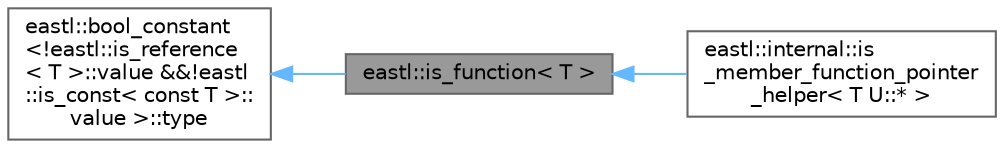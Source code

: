 digraph "eastl::is_function&lt; T &gt;"
{
 // LATEX_PDF_SIZE
  bgcolor="transparent";
  edge [fontname=Helvetica,fontsize=10,labelfontname=Helvetica,labelfontsize=10];
  node [fontname=Helvetica,fontsize=10,shape=box,height=0.2,width=0.4];
  rankdir="LR";
  Node1 [id="Node000001",label="eastl::is_function\< T \>",height=0.2,width=0.4,color="gray40", fillcolor="grey60", style="filled", fontcolor="black",tooltip=" "];
  Node2 -> Node1 [id="edge3_Node000001_Node000002",dir="back",color="steelblue1",style="solid",tooltip=" "];
  Node2 [id="Node000002",label="eastl::bool_constant\l\<!eastl::is_reference\l\< T \>::value &&!eastl\l::is_const\< const T \>::\lvalue \>::type",height=0.2,width=0.4,color="gray40", fillcolor="white", style="filled",tooltip=" "];
  Node1 -> Node3 [id="edge4_Node000001_Node000003",dir="back",color="steelblue1",style="solid",tooltip=" "];
  Node3 [id="Node000003",label="eastl::internal::is\l_member_function_pointer\l_helper\< T U::* \>",height=0.2,width=0.4,color="gray40", fillcolor="white", style="filled",URL="$structeastl_1_1internal_1_1is__member__function__pointer__helper_3_01_t_01_u_1_1_5_01_4.html",tooltip=" "];
}
